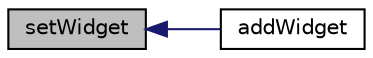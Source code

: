 digraph "setWidget"
{
  edge [fontname="Helvetica",fontsize="10",labelfontname="Helvetica",labelfontsize="10"];
  node [fontname="Helvetica",fontsize="10",shape=record];
  rankdir="LR";
  Node1 [label="setWidget",height=0.2,width=0.4,color="black", fillcolor="grey75", style="filled" fontcolor="black"];
  Node1 -> Node2 [dir="back",color="midnightblue",fontsize="10",style="solid",fontname="Helvetica"];
  Node2 [label="addWidget",height=0.2,width=0.4,color="black", fillcolor="white", style="filled",URL="$class_simple_form.html#ab4e410dd95f77f6c579d1c7cede5eb0b"];
}
